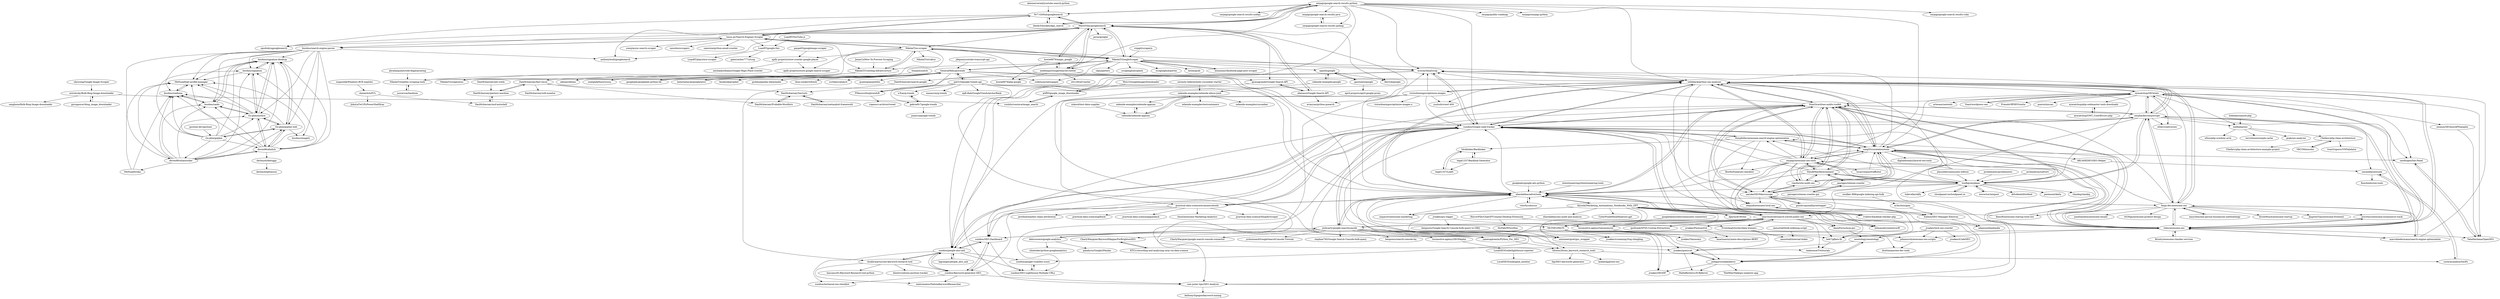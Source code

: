 digraph G {
"serpapi/google-search-results-python" -> "serpapi/serpapi-python"
"serpapi/google-search-results-python" -> "serpapi/google-search-results-java"
"serpapi/google-search-results-python" -> "serpapi/google-search-results-ruby"
"serpapi/google-search-results-python" -> "serpapi/google-search-results-nodejs"
"serpapi/google-search-results-python" -> "serpapi/google-search-results-golang"
"serpapi/google-search-results-python" -> "Nv7-GitHub/googlesearch"
"serpapi/google-search-results-python" -> "ecoron/SerpScrap"
"serpapi/google-search-results-python" -> "MarioVilas/googlesearch"
"serpapi/google-search-results-python" -> "deedy5/duckduckgo_search" ["e"=1]
"serpapi/google-search-results-python" -> "sethblack/python-seo-analyzer"
"serpapi/google-search-results-python" -> "serpapi/public-roadmap"
"serpapi/google-search-results-python" -> "meibenjin/GoogleSearchCrawler"
"serpapi/google-search-results-python" -> "serpapi/awesome-seo-tools"
"serpapi/google-search-results-python" -> "sundios/people-also-ask"
"serpapi/google-search-results-python" -> "sundios/Google-rank-tracker"
"googleads/google-ads-python" -> "eliasdabbas/advertools" ["e"=1]
"gaspa93/googlemaps-scraper" -> "apify-projects/store-crawler-google-places" ["e"=1]
"tasos-py/Search-Engines-Scraper" -> "NikolaiT/se-scraper"
"tasos-py/Search-Engines-Scraper" -> "soxoj/async-search-scraper" ["e"=1]
"tasos-py/Search-Engines-Scraper" -> "Nv7-GitHub/googlesearch"
"tasos-py/Search-Engines-Scraper" -> "MarioVilas/googlesearch"
"tasos-py/Search-Engines-Scraper" -> "bisohns/search-engine-parser"
"tasos-py/Search-Engines-Scraper" -> "NikolaiT/GoogleScraper"
"tasos-py/Search-Engines-Scraper" -> "opsdisk/yagooglesearch"
"tasos-py/Search-Engines-Scraper" -> "NikolaiT/Crawling-Infrastructure"
"tasos-py/Search-Engines-Scraper" -> "cassidoo/scrapers" ["e"=1]
"tasos-py/Search-Engines-Scraper" -> "samwize/python-email-crawler" ["e"=1]
"tasos-py/Search-Engines-Scraper" -> "LuanRT/google-this"
"smgorelik/Windows-RCE-exploits" -> "chenerlich/FCL" ["e"=1]
"jdepoix/youtube-transcript-api" -> "GeneralMills/pytrends" ["e"=1]
"NikolaiT/GoogleScraper" -> "NikolaiT/se-scraper"
"NikolaiT/GoogleScraper" -> "MarioVilas/googlesearch"
"NikolaiT/GoogleScraper" -> "ecoron/SerpScrap"
"NikolaiT/GoogleScraper" -> "NikolaiT/Crawling-Infrastructure"
"NikolaiT/GoogleScraper" -> "tasos-py/Search-Engines-Scraper"
"NikolaiT/GoogleScraper" -> "meibenjin/GoogleSearchCrawler"
"NikolaiT/GoogleScraper" -> "opauth/google"
"NikolaiT/GoogleScraper" -> "scrapinghub/portia" ["e"=1]
"NikolaiT/GoogleScraper" -> "lorien/grab" ["e"=1]
"NikolaiT/GoogleScraper" -> "minimaxir/facebook-page-post-scraper" ["e"=1]
"NikolaiT/GoogleScraper" -> "codelucas/newspaper" ["e"=1]
"NikolaiT/GoogleScraper" -> "clips/pattern" ["e"=1]
"NikolaiT/GoogleScraper" -> "GeneralMills/pytrends"
"NikolaiT/GoogleScraper" -> "sethblack/python-seo-analyzer"
"NikolaiT/GoogleScraper" -> "scrapinghub/splash" ["e"=1]
"bisohns/search-engine-parser" -> "bisohns/signalum-desktop"
"bisohns/search-engine-parser" -> "bisohns/signalum"
"bisohns/search-engine-parser" -> "Go-phie/mythra"
"bisohns/search-engine-parser" -> "deven96/whatsticker"
"bisohns/search-engine-parser" -> "deven96/ahnlich"
"bisohns/search-engine-parser" -> "bisohns/saido"
"bisohns/search-engine-parser" -> "Go-phie/gophie-web"
"bisohns/search-engine-parser" -> "bisohns/imageQ"
"bisohns/search-engine-parser" -> "MeNsaaH/git-profile-manager"
"bisohns/search-engine-parser" -> "bisohns/waihona"
"bisohns/search-engine-parser" -> "tasos-py/Search-Engines-Scraper"
"bisohns/search-engine-parser" -> "anthonyhseb/googlesearch"
"retentioneering/retentioneering-tools" -> "eliasdabbas/advertools" ["e"=1]
"hidehalo/nanoid-php" -> "melbahja/seo" ["e"=1]
"saymedia/seosuite" -> "coreymcmahon/SeoPy"
"saymedia/seosuite" -> "fiunchinho/seo-tools"
"sundios/Google-rank-tracker" -> "sundios/people-also-ask"
"sundios/Google-rank-tracker" -> "sethblack/python-seo-analyzer"
"sundios/Google-rank-tracker" -> "StanGirard/seo-audits-toolkit"
"sundios/Google-rank-tracker" -> "sundios/SEO-Dashboard"
"sundios/Google-rank-tracker" -> "sundios/google-visibility-score"
"sundios/Google-rank-tracker" -> "practical-data-science/ecommercetools"
"sundios/Google-rank-tracker" -> "beb7/gflare-tk"
"sundios/Google-rank-tracker" -> "joshcarty/google-searchconsole"
"sundios/Google-rank-tracker" -> "searchsolved/search-solved-public-seo"
"sundios/Google-rank-tracker" -> "ecoron/SerpScrap"
"sundios/Google-rank-tracker" -> "sneg55/curatedseotools"
"sundios/Google-rank-tracker" -> "sundios/Keyword-generator-SEO"
"sundios/Google-rank-tracker" -> "eliquid/awesome-local-seo"
"sundios/Google-rank-tracker" -> "sundios/SEO-Lighthouse-Multiple-URLs"
"sundios/Google-rank-tracker" -> "thospfuller/awesome-search-engine-optimization"
"sundios/SEO-Dashboard" -> "sundios/people-also-ask"
"sundios/SEO-Dashboard" -> "sundios/Keyword-generator-SEO"
"sundios/SEO-Dashboard" -> "sundios/SEO-Lighthouse-Multiple-URLs"
"googledatastudio/community-connectors" -> "MLTSEO/MLTS" ["e"=1]
"swalker-888/google-indexing-api-bulk" -> "m3m3nto/giaa"
"googleads/googleads-python-lib" -> "GeneralMills/pytrends" ["e"=1]
"NikolaiT/se-scraper" -> "NikolaiT/Crawling-Infrastructure"
"NikolaiT/se-scraper" -> "NikolaiT/GoogleScraper"
"NikolaiT/se-scraper" -> "tasos-py/Search-Engines-Scraper"
"NikolaiT/se-scraper" -> "ecoron/SerpScrap"
"NikolaiT/se-scraper" -> "NikolaiT/struktur"
"NikolaiT/se-scraper" -> "NikolaiT/stealthy-scraping-tools"
"NikolaiT/se-scraper" -> "NikolaiT/scrapeulous"
"NikolaiT/se-scraper" -> "jroakes/screaming-frog-shingling"
"NikolaiT/se-scraper" -> "apify-projects/store-crawler-google-places"
"NikolaiT/se-scraper" -> "apify-projects/store-google-search-scraper"
"vitorfs/colossus" -> "eliasdabbas/advertools" ["e"=1]
"joshcarty/google-searchconsole" -> "debrouwere/google-analytics"
"joshcarty/google-searchconsole" -> "jroakes/querycat"
"joshcarty/google-searchconsole" -> "ranksense/Twittorials"
"joshcarty/google-searchconsole" -> "sundios/Google-rank-tracker"
"joshcarty/google-searchconsole" -> "CharlyWargnier/google-search-console-connector"
"joshcarty/google-searchconsole" -> "jcchouinard/GoogleSearchConsole-Tutorial"
"joshcarty/google-searchconsole" -> "searchsolved/search-solved-public-seo"
"joshcarty/google-searchconsole" -> "stephan765/Google-Search-Console-bulk-query"
"joshcarty/google-searchconsole" -> "beb7/gflare-tk"
"joshcarty/google-searchconsole" -> "antoineeripret/gsc_wrapper"
"joshcarty/google-searchconsole" -> "benpowis/search-console-bq"
"joshcarty/google-searchconsole" -> "eliasdabbas/advertools"
"joshcarty/google-searchconsole" -> "CharlyWargnier/KeywordMapperForBrightonSEO"
"joshcarty/google-searchconsole" -> "jamesaphoenix/Python_For_SEO"
"joshcarty/google-searchconsole" -> "locomotive-agency/SEODeploy"
"DanMcInerney/msf-autoshell" -> "DanMcInerney/pentest-machine"
"serenity-bdd/serenity-cucumber-starter" -> "selenide-examples/selenide-allure-junit" ["e"=1]
"victordomingos/optimize-images" -> "victordomingos/optimize-images-x"
"victordomingos/optimize-images" -> "sundios/people-also-ask"
"victordomingos/optimize-images" -> "sundios/Google-rank-tracker"
"victordomingos/optimize-images" -> "practical-data-science/ecommercetools"
"victordomingos/optimize-images" -> "ecoron/SerpScrap"
"victordomingos/optimize-images" -> "sethblack/python-seo-analyzer"
"victordomingos/optimize-images" -> "yushulx/crawl-404"
"victordomingos/optimize-images" -> "com-puter-tips/SEO-Analysis"
"chenerlich/FCL" -> "DanMcInerney/msf-autoshell"
"chenerlich/FCL" -> "JohnLaTwC/PyPowerShellXray" ["e"=1]
"apify-projects/store-crawler-google-places" -> "apify-projects/store-google-search-scraper"
"apify-projects/store-crawler-google-places" -> "michaeljwilliams/Google-Maps-Place-crawler"
"DanMcInerney/Probable-Wordlists" -> "DanMcInerney/SecLists"
"DanMcInerney/SecLists" -> "DanMcInerney/metasploit-framework"
"DanMcInerney/SecLists" -> "DanMcInerney/Probable-Wordlists"
"x-fran/g-trends" -> "gabrielfs7/google-trends"
"MLTSEO/MLTS" -> "johnmurch/awesome-seo-scripts"
"MLTSEO/MLTS" -> "jroakes/querycat"
"MLTSEO/MLTS" -> "jroakes/screaming-frog-shingling"
"MLTSEO/MLTS" -> "dsottimano/seo-dev-tools"
"MLTSEO/MLTS" -> "jroakes/SEODP"
"MLTSEO/MLTS" -> "pshapiro/rankenberry"
"MLTSEO/MLTS" -> "sundios/SEO-Dashboard"
"melbahja/seo" -> "terrylinooo/simple-cache"
"melbahja/seo" -> "Chetkov/php-clean-architecture"
"melbahja/seo" -> "grgk/seo-analyzer"
"melbahja/seo" -> "eXsio/php-symfony-arch"
"WuLC/GoogleImagesDownloader" -> "atif93/google_image_downloader"
"serpapi/google-search-results-golang" -> "serpapi/google-search-results-java"
"DanMcInerney/metasploit-framework" -> "DanMcInerney/SecLists"
"m3m3nto/giaa" -> "Ealenn/SEO-Manager-Electron"
"serpapi/google-search-results-java" -> "serpapi/google-search-results-golang"
"rvalitov/backlink-checker-php" -> "eliquid/awesome-local-seo"
"bisohns/signalum-desktop" -> "bisohns/signalum"
"bisohns/signalum-desktop" -> "Go-phie/gophie-web"
"bisohns/signalum-desktop" -> "bisohns/saido"
"bisohns/signalum-desktop" -> "MeNsaaH/git-profile-manager"
"bisohns/signalum-desktop" -> "Go-phie/mythra"
"bisohns/signalum" -> "bisohns/signalum-desktop"
"bisohns/signalum" -> "MeNsaaH/git-profile-manager"
"bisohns/signalum" -> "Go-phie/mythra"
"eliquid/awesome-local-seo" -> "rvalitov/backlink-checker-php"
"jroakes/gsc-logger" -> "benpowis/Google-Search-Console-bulk-query-to-GBQ"
"jroakes/gsc-logger" -> "locomotive-agency/taxonomyml"
"cloudpanel-io/cloudpanel-ce" -> "towfiqi/serpbear" ["e"=1]
"marcobiedermann/search-engine-optimization" -> "teles/awesome-seo" ["e"=1]
"marcobiedermann/search-engine-optimization" -> "bmpi-dev/awesome-seo" ["e"=1]
"marcobiedermann/search-engine-optimization" -> "sethblack/python-seo-analyzer" ["e"=1]
"h4cklinker/Backlinker" -> "tegal1337/LinkS"
"h4cklinker/Backlinker" -> "tegal1337/Backlink-Generator"
"tegal1337/LinkS" -> "h4cklinker/Backlinker"
"lucasveneno/trafficbot" -> "sneg55/curatedseotools" ["e"=1]
"kotartemiy/pygooglenews" -> "GeneralMills/pytrends" ["e"=1]
"StanGirard/seo-audits-toolkit" -> "sethblack/python-seo-analyzer"
"StanGirard/seo-audits-toolkit" -> "eliasdabbas/advertools"
"StanGirard/seo-audits-toolkit" -> "sneg55/curatedseotools"
"StanGirard/seo-audits-toolkit" -> "viasite/site-audit-seo"
"StanGirard/seo-audits-toolkit" -> "sundios/Google-rank-tracker"
"StanGirard/seo-audits-toolkit" -> "nazuke/SEOMacroscope"
"StanGirard/seo-audits-toolkit" -> "StJudeWasHere/seonaut"
"StanGirard/seo-audits-toolkit" -> "serpapi/awesome-seo-tools"
"StanGirard/seo-audits-toolkit" -> "jamesaphoenix/Python_For_SEO"
"StanGirard/seo-audits-toolkit" -> "serphacker/serposcope"
"StanGirard/seo-audits-toolkit" -> "sundios/SEO-Dashboard"
"StanGirard/seo-audits-toolkit" -> "towfiqi/serpbear"
"StanGirard/seo-audits-toolkit" -> "ecoron/SerpScrap"
"StanGirard/seo-audits-toolkit" -> "searchsolved/search-solved-public-seo"
"StanGirard/seo-audits-toolkit" -> "teles/awesome-seo"
"sundios/SEO-Lighthouse-Multiple-URLs" -> "sundios/google-visibility-score"
"abenassi/Google-Search-API" -> "ajcasagrande/Google-Search-API"
"abenassi/Google-Search-API" -> "MarioVilas/googlesearch"
"abenassi/Google-Search-API" -> "aviaryan/python-gsearch"
"ostrolucky/Bulk-Bing-Image-downloader" -> "gurugaurav/bing_image_downloader"
"ostrolucky/Bulk-Bing-Image-downloader" -> "rushilsrivastava/image_search"
"ostrolucky/Bulk-Bing-Image-downloader" -> "sanghoon/Bulk-Bing-Image-downloader"
"goclone-dev/goclone" -> "Go-phie/gophie" ["e"=1]
"Nv7-GitHub/googlesearch" -> "MarioVilas/googlesearch"
"Nv7-GitHub/googlesearch" -> "opsdisk/yagooglesearch"
"Nv7-GitHub/googlesearch" -> "tasos-py/Search-Engines-Scraper"
"Nv7-GitHub/googlesearch" -> "anthonyhseb/googlesearch"
"Nv7-GitHub/googlesearch" -> "deedy5/duckduckgo_search" ["e"=1]
"Nv7-GitHub/googlesearch" -> "serpapi/google-search-results-python"
"plausible/community-edition" -> "towfiqi/serpbear" ["e"=1]
"Chetkov/php-clean-architecture" -> "IvanGrigorov/VMValidator"
"Chetkov/php-clean-architecture" -> "Chetkov/php-clean-architecture-example-project"
"Chetkov/php-clean-architecture" -> "VKCOM/nocolor" ["e"=1]
"jsoverson/hackium" -> "NikolaiT/stealthy-scraping-tools"
"proelements/proelements" -> "towfiqi/serpbear" ["e"=1]
"ohyicong/Google-Image-Scraper" -> "ostrolucky/Bulk-Bing-Image-downloader" ["e"=1]
"MeNsaaH/reka" -> "MeNsaaH/git-profile-manager"
"MeNsaaH/reka" -> "bisohns/waihona"
"debrouwere/google-analytics" -> "joshcarty/google-searchconsole"
"debrouwere/google-analytics" -> "panalysis/Google2Pandas"
"debrouwere/google-analytics" -> "clintecker/python-googleanalytics"
"GeneralMills/pytrends" -> "pat310/google-trends-api"
"GeneralMills/pytrends" -> "PMassicotte/gtrendsR"
"GeneralMills/pytrends" -> "codelucas/newspaper" ["e"=1]
"GeneralMills/pytrends" -> "googleads/googleads-python-lib" ["e"=1]
"GeneralMills/pytrends" -> "sethblack/python-seo-analyzer"
"GeneralMills/pytrends" -> "facebook/prophet" ["e"=1]
"GeneralMills/pytrends" -> "pydata/pandas-datareader" ["e"=1]
"GeneralMills/pytrends" -> "kotartemiy/pygooglenews" ["e"=1]
"GeneralMills/pytrends" -> "blue-yonder/tsfresh" ["e"=1]
"GeneralMills/pytrends" -> "eliasdabbas/advertools"
"GeneralMills/pytrends" -> "scrtlabs/catalyst" ["e"=1]
"GeneralMills/pytrends" -> "NikolaiT/GoogleScraper"
"GeneralMills/pytrends" -> "quantopian/pyfolio" ["e"=1]
"GeneralMills/pytrends" -> "sktime/sktime" ["e"=1]
"GeneralMills/pytrends" -> "seatgeek/fuzzywuzzy" ["e"=1]
"ajcasagrande/Google-Search-API" -> "abenassi/Google-Search-API"
"ajcasagrande/Google-Search-API" -> "atif93/google_image_downloader"
"eyecatchup/SEOstats" -> "serphacker/serposcope"
"eyecatchup/SEOstats" -> "sendtogeo/Seo-Panel"
"eyecatchup/SEOstats" -> "ethercreative/seo" ["e"=1]
"eyecatchup/SEOstats" -> "sethblack/python-seo-analyzer"
"eyecatchup/SEOstats" -> "artesaos/seotools" ["e"=1]
"eyecatchup/SEOstats" -> "Yoast/wordpress-seo" ["e"=1]
"eyecatchup/SEOstats" -> "teles/awesome-seo"
"eyecatchup/SEOstats" -> "TahaHachana/OpenSEO"
"eyecatchup/SEOstats" -> "seomoz/SEOmozAPISamples"
"eyecatchup/SEOstats" -> "melbahja/seo"
"eyecatchup/SEOstats" -> "FriendsOfPHP/Goutte" ["e"=1]
"eyecatchup/SEOstats" -> "StanGirard/seo-audits-toolkit"
"eyecatchup/SEOstats" -> "psecio/iniscan" ["e"=1]
"eyecatchup/SEOstats" -> "eyecatchup/php-webmaster-tools-downloads"
"eyecatchup/SEOstats" -> "sneg55/curatedseotools"
"NikolaiT/Crawling-Infrastructure" -> "NikolaiT/se-scraper"
"NikolaiT/Crawling-Infrastructure" -> "NikolaiT/scrapeulous"
"NikolaiT/Crawling-Infrastructure" -> "NikolaiT/stealthy-scraping-tools"
"DanMcInerney/search-google" -> "DanMcInerney/SecLists"
"alexmercerind/youtube-search-python" -> "Nv7-GitHub/googlesearch" ["e"=1]
"DanMcInerney/net-creds" -> "DanMcInerney/pentest-machine" ["e"=1]
"DanMcInerney/fast-recon" -> "DanMcInerney/pentest-machine"
"DanMcInerney/fast-recon" -> "DanMcInerney/Probable-Wordlists"
"DanMcInerney/fast-recon" -> "DanMcInerney/wifi-monitor"
"DanMcInerney/fast-recon" -> "DanMcInerney/SecLists"
"ruipgil/scraperjs" -> "NikolaiT/GoogleScraper" ["e"=1]
"abrahamjuliot/web-fingerprinting" -> "NikolaiT/stealthy-scraping-tools" ["e"=1]
"Go-phie/gophie" -> "Go-phie/gophie-web"
"Go-phie/gophie" -> "deven96/ahnlich"
"Go-phie/gophie" -> "MeNsaaH/git-profile-manager"
"Go-phie/gophie" -> "Go-phie/mythra"
"Go-phie/gophie" -> "deven96/whatsticker"
"Go-phie/gophie" -> "bisohns/signalum-desktop"
"Go-phie/gophie" -> "bisohns/waihona"
"Go-phie/gophie" -> "bisohns/saido"
"Go-phie/gophie" -> "bisohns/signalum"
"Go-phie/gophie-web" -> "bisohns/signalum-desktop"
"Go-phie/gophie-web" -> "MeNsaaH/git-profile-manager"
"Go-phie/gophie-web" -> "Go-phie/mythra"
"Go-phie/gophie-web" -> "bisohns/imageQ"
"Go-phie/gophie-web" -> "deven96/ahnlich"
"Go-phie/gophie-web" -> "Go-phie/gophie"
"viasite/site-audit-seo" -> "StJudeWasHere/seonaut"
"viasite/site-audit-seo" -> "StanGirard/seo-audits-toolkit"
"viasite/site-audit-seo" -> "nazuke/SEOMacroscope"
"viasite/site-audit-seo" -> "sneg55/curatedseotools"
"selenide-examples/google" -> "selenide-examples/selenide-allure-junit"
"selenide-examples/google" -> "opauth/google"
"jamesaphoenix/Python_For_SEO" -> "rdowns26/seo_keyword_research_tools"
"jroakes/tech-seo-crawler" -> "jroakes/iCodeSEO"
"jroakes/tech-seo-crawler" -> "johnmurch/awesome-seo-scripts"
"jroakes/tech-seo-crawler" -> "seontology/seontology"
"lagranges/people_also_ask" -> "sundios/people-also-ask"
"sendtogeo/Seo-Panel" -> "TahaHachana/OpenSEO"
"beb7/gflare-tk" -> "ranksense/Twittorials"
"gurugaurav/bing_image_downloader" -> "ostrolucky/Bulk-Bing-Image-downloader"
"thospfuller/awesome-search-engine-optimization" -> "sneg55/curatedseotools"
"thospfuller/awesome-search-engine-optimization" -> "rvalitov/backlink-checker-php"
"thospfuller/awesome-search-engine-optimization" -> "h4cklinker/Backlinker"
"thospfuller/awesome-search-engine-optimization" -> "sundios/Google-rank-tracker"
"thospfuller/awesome-search-engine-optimization" -> "flowforfrank/seo-checklist"
"gabrielfs7/google-trends" -> "x-fran/g-trends"
"gabrielfs7/google-trends" -> "jonasva/google-trends"
"jroakes/querycat" -> "pshapiro/rankenberry"
"jroakes/querycat" -> "MalteBerlin/LLM-Referrer"
"sundios/people-also-ask" -> "sundios/Keyword-generator-SEO"
"sundios/people-also-ask" -> "lagranges/people_also_ask"
"sundios/people-also-ask" -> "sundios/SEO-Dashboard"
"sundios/people-also-ask" -> "sundios/technical-seo-checklist"
"sundios/people-also-ask" -> "sundios/google-visibility-score"
"sundios/people-also-ask" -> "sundios/SEO-Lighthouse-Multiple-URLs"
"sundios/people-also-ask" -> "sundios/Google-rank-tracker"
"sundios/people-also-ask" -> "chukhraiartur/seo-keyword-research-tool"
"sundios/Keyword-generator-SEO" -> "sundios/people-also-ask"
"sundios/Keyword-generator-SEO" -> "sundios/technical-seo-checklist"
"sundios/Keyword-generator-SEO" -> "eneiromatos/NebulaKeywordResearcher"
"sundios/Keyword-generator-SEO" -> "com-puter-tips/SEO-Analysis"
"sundios/Keyword-generator-SEO" -> "sundios/SEO-Dashboard"
"MeNsaaH/git-profile-manager" -> "bisohns/waihona"
"johnmurch/awesome-seo-scripts" -> "dsottimano/seo-dev-tools"
"locomotive-agency/SEODeploy" -> "LocalSEOGuide/lighthouse-reporter"
"LocalSEOGuide/lighthouse-reporter" -> "LocalSEOGuide/gmb_monitor"
"deedy5/duckduckgo_search" -> "Nv7-GitHub/googlesearch" ["e"=1]
"deedy5/duckduckgo_search" -> "serpapi/google-search-results-python" ["e"=1]
"easychen/one-person-businesses-methodology" -> "bmpi-dev/awesome-seo" ["e"=1]
"bmpi-dev/awesome-seo" -> "marcobiedermann/search-engine-optimization" ["e"=1]
"bmpi-dev/awesome-seo" -> "teles/awesome-seo"
"bmpi-dev/awesome-seo" -> "sethblack/python-seo-analyzer"
"bmpi-dev/awesome-seo" -> "eliasdabbas/advertools"
"bmpi-dev/awesome-seo" -> "sneg55/curatedseotools"
"bmpi-dev/awesome-seo" -> "StanGirard/seo-audits-toolkit"
"bmpi-dev/awesome-seo" -> "serphacker/serposcope"
"bmpi-dev/awesome-seo" -> "eyecatchup/SEOstats"
"bmpi-dev/awesome-seo" -> "KrishMunot/awesome-startup" ["e"=1]
"bmpi-dev/awesome-seo" -> "JingwenTian/awesome-frontend" ["e"=1]
"bmpi-dev/awesome-seo" -> "jonathandion/awesome-emails" ["e"=1]
"bmpi-dev/awesome-seo" -> "astrotars/awesome-ecommerce-stack" ["e"=1]
"bmpi-dev/awesome-seo" -> "Ibexoft/awesome-startup-tools-list" ["e"=1]
"bmpi-dev/awesome-seo" -> "ttt30ga/awesome-product-design" ["e"=1]
"bmpi-dev/awesome-seo" -> "easychen/one-person-businesses-methodology" ["e"=1]
"minimaxir/facebook-page-post-scraper" -> "NikolaiT/GoogleScraper" ["e"=1]
"LuanRT/google-this" -> "LuanRT/playstore-scraper"
"LuanRT/google-this" -> "gatecrasher777/ytcog"
"practical-data-science/ecommercetools" -> "practical-data-science/gilfoyle"
"practical-data-science/ecommercetools" -> "practical-data-science/gapandas4" ["e"=1]
"practical-data-science/ecommercetools" -> "vkoul/awesome-Marketing-Analytics" ["e"=1]
"practical-data-science/ecommercetools" -> "sundios/Google-rank-tracker"
"practical-data-science/ecommercetools" -> "practical-data-science/ShopifyScraper" ["e"=1]
"practical-data-science/ecommercetools" -> "sundios/people-also-ask"
"practical-data-science/ecommercetools" -> "eliasdabbas/advertools"
"practical-data-science/ecommercetools" -> "jerednel/markov-chain-attribution" ["e"=1]
"DanMcInerney/pentest-machine" -> "DanMcInerney/fast-recon"
"DanMcInerney/pentest-machine" -> "DanMcInerney/msf-autoshell"
"Smaash/snitch" -> "DanMcInerney/fast-recon" ["e"=1]
"selenide-examples/selenide-allure-junit" -> "selenide-examples/selenide-appium"
"selenide-examples/selenide-allure-junit" -> "selenide/selenide-appium"
"selenide-examples/selenide-allure-junit" -> "selenide-examples/testcontainers"
"selenide-examples/selenide-allure-junit" -> "selenide-examples/cucumber"
"VKCOM/nocolor" -> "Chetkov/php-clean-architecture" ["e"=1]
"searchsolved/search-solved-public-seo" -> "ranksense/Twittorials"
"searchsolved/search-solved-public-seo" -> "ktynski/Marketing_Automations_Notebooks_With_GPT"
"searchsolved/search-solved-public-seo" -> "jroakes/ForecastGA"
"searchsolved/search-solved-public-seo" -> "FrontAnalyticsInc/data-winners"
"searchsolved/search-solved-public-seo" -> "MLTSEO/MLTS"
"searchsolved/search-solved-public-seo" -> "eliasdabbas/advertools"
"searchsolved/search-solved-public-seo" -> "sundios/Google-rank-tracker"
"searchsolved/search-solved-public-seo" -> "beb7/gflare-tk"
"searchsolved/search-solved-public-seo" -> "antoineeripret/gsc_wrapper"
"searchsolved/search-solved-public-seo" -> "pshapiro/rankenberry"
"searchsolved/search-solved-public-seo" -> "AminForou/mcp-gsc"
"searchsolved/search-solved-public-seo" -> "joshcarty/google-searchconsole"
"searchsolved/search-solved-public-seo" -> "jamesaphoenix/Python_For_SEO"
"searchsolved/search-solved-public-seo" -> "ipullrank/SFSS-Custom-Extractions"
"searchsolved/search-solved-public-seo" -> "locomotive-agency/taxonomyml"
"jroakes/ForecastGA" -> "lazarinastoy/meta-descriptions-BERT"
"NikolaiT/stealthy-scraping-tools" -> "jsoverson/hackium"
"Go-phie/mythra" -> "bisohns/saido"
"Go-phie/mythra" -> "bisohns/signalum-desktop"
"Go-phie/mythra" -> "MeNsaaH/git-profile-manager"
"Go-phie/mythra" -> "bisohns/waihona"
"Go-phie/mythra" -> "Go-phie/gophie-web"
"Go-phie/mythra" -> "bisohns/signalum"
"Go-phie/mythra" -> "deven96/ahnlich"
"bisohns/waihona" -> "MeNsaaH/git-profile-manager"
"bisohns/waihona" -> "bisohns/saido"
"KTG1/recording-and-analysing-serp-via-data-science" -> "CharlyWargnier/KeywordMapperForBrightonSEO"
"bisohns/saido" -> "bisohns/waihona"
"bisohns/saido" -> "bisohns/signalum-desktop"
"bisohns/saido" -> "Go-phie/mythra"
"CharlyWargnier/KeywordMapperForBrightonSEO" -> "KTG1/recording-and-analysing-serp-via-data-science"
"eyecatchup/php-webmaster-tools-downloads" -> "eyecatchup/GWT_CrawlErrors-php"
"LuanRT/YouTube.js" -> "LuanRT/google-this" ["e"=1]
"deven96/whatsticker" -> "bisohns/waihona"
"deven96/whatsticker" -> "bisohns/saido"
"deven96/whatsticker" -> "deven96/ahnlich"
"deven96/whatsticker" -> "bisohns/signalum-desktop"
"deven96/whatsticker" -> "Go-phie/mythra"
"deven96/whatsticker" -> "MeNsaaH/git-profile-manager"
"deven96/whatsticker" -> "bisohns/signalum"
"deven96/whatsticker" -> "Go-phie/gophie-web"
"deven96/whatsticker" -> "MeNsaaH/reka"
"PMassicotte/gtrendsR" -> "ropensci-archive/rtweet" ["e"=1]
"teles/awesome-seo" -> "sneg55/curatedseotools"
"teles/awesome-seo" -> "marcobiedermann/search-engine-optimization" ["e"=1]
"teles/awesome-seo" -> "bmpi-dev/awesome-seo"
"teles/awesome-seo" -> "sethblack/python-seo-analyzer"
"teles/awesome-seo" -> "thospfuller/awesome-search-engine-optimization"
"teles/awesome-seo" -> "serphacker/serposcope"
"teles/awesome-seo" -> "eyecatchup/SEOstats"
"teles/awesome-seo" -> "StanGirard/seo-audits-toolkit"
"teles/awesome-seo" -> "astrotars/awesome-ecommerce-stack" ["e"=1]
"teles/awesome-seo" -> "Brunty/awesome-checker-services" ["e"=1]
"teles/awesome-seo" -> "serpapi/awesome-seo-tools"
"teles/awesome-seo" -> "TahaHachana/OpenSEO"
"teles/awesome-seo" -> "sundios/SEO-Dashboard"
"teles/awesome-seo" -> "eliasdabbas/advertools"
"teles/awesome-seo" -> "johnmurch/awesome-seo-scripts"
"ARCANEDEV/SEO-Helper" -> "saymedia/seosuite" ["e"=1]
"opauth/google" -> "selenide-examples/google"
"opauth/google" -> "gaowanlu/google"
"opauth/google" -> "Kerrick/google"
"StJudeWasHere/seonaut" -> "viasite/site-audit-seo"
"StJudeWasHere/seonaut" -> "StanGirard/seo-audits-toolkit"
"StJudeWasHere/seonaut" -> "serpapi/awesome-seo-tools"
"StJudeWasHere/seonaut" -> "hilmanski/contentswift"
"StJudeWasHere/seonaut" -> "beb7/gflare-tk"
"StJudeWasHere/seonaut" -> "sundios/Google-rank-tracker"
"StJudeWasHere/seonaut" -> "towfiqi/serpbear"
"StJudeWasHere/seonaut" -> "sethblack/python-seo-analyzer"
"StJudeWasHere/seonaut" -> "janreges/siteone-crawler"
"derhnyel/debuggy" -> "derhnyel/getmusic"
"coreymcmahon/SeoPy" -> "saymedia/seosuite"
"inovector/mixpost" -> "towfiqi/serpbear" ["e"=1]
"towfiqi/serpbear" -> "serpapi/awesome-seo-tools"
"towfiqi/serpbear" -> "StJudeWasHere/seonaut"
"towfiqi/serpbear" -> "StanGirard/seo-audits-toolkit"
"towfiqi/serpbear" -> "inovector/mixpost" ["e"=1]
"towfiqi/serpbear" -> "serphacker/serposcope"
"towfiqi/serpbear" -> "sethblack/python-seo-analyzer"
"towfiqi/serpbear" -> "dittofeed/dittofeed" ["e"=1]
"towfiqi/serpbear" -> "pentacent/keila" ["e"=1]
"towfiqi/serpbear" -> "sundios/Google-rank-tracker"
"towfiqi/serpbear" -> "chaskiq/chaskiq" ["e"=1]
"towfiqi/serpbear" -> "lukevella/rallly" ["e"=1]
"towfiqi/serpbear" -> "eliasdabbas/advertools"
"towfiqi/serpbear" -> "cloudpanel-io/cloudpanel-ce" ["e"=1]
"towfiqi/serpbear" -> "searchsolved/search-solved-public-seo"
"towfiqi/serpbear" -> "thospfuller/awesome-search-engine-optimization"
"sundios/google-visibility-score" -> "sundios/SEO-Lighthouse-Multiple-URLs"
"gaowanlu/google" -> "opauth/google"
"gaowanlu/google" -> "april-projects/april-google-proxy"
"JonasCz/How-To-Prevent-Scraping" -> "NikolaiT/Crawling-Infrastructure" ["e"=1]
"pat310/google-trends-api" -> "GeneralMills/pytrends"
"pat310/google-trends-api" -> "PMassicotte/gtrendsR"
"pat310/google-trends-api" -> "x-fran/g-trends"
"pat310/google-trends-api" -> "eliasdabbas/advertools"
"pat310/google-trends-api" -> "masasron/g-trends"
"pat310/google-trends-api" -> "gabrielfs7/google-trends"
"pat310/google-trends-api" -> "sundios/Google-rank-tracker"
"pat310/google-trends-api" -> "rdowns26/seo_keyword_research_tools"
"pat310/google-trends-api" -> "epfl-dlab/GoogleTrendsAnchorBank"
"FrontAnalyticsInc/data-winners" -> "searchsolved/search-solved-public-seo"
"FrontAnalyticsInc/data-winners" -> "iannuttall/internal-linker"
"FrontAnalyticsInc/data-winners" -> "jroakes/querycat"
"tegal1337/Backlink-Generator" -> "tegal1337/LinkS"
"tegal1337/Backlink-Generator" -> "h4cklinker/Backlinker"
"HorrorPills/ChatGPT-Gnome-Desktop-Extension" -> "FrontAnalyticsInc/data-winners"
"HorrorPills/ChatGPT-Gnome-Desktop-Extension" -> "SlyFabi/WSysMon" ["e"=1]
"seomoz/SEOmozAPISamples" -> "TahaHachana/OpenSEO"
"chukhraiartur/seo-keyword-research-tool" -> "dimitryzub/seo-position-tracker"
"chukhraiartur/seo-keyword-research-tool" -> "sundios/Keyword-generator-SEO"
"chukhraiartur/seo-keyword-research-tool" -> "hassancs91/Keyword-Research-tool-python"
"chukhraiartur/seo-keyword-research-tool" -> "eneiromatos/NebulaKeywordResearcher"
"chukhraiartur/seo-keyword-research-tool" -> "sundios/people-also-ask"
"Yoast/wordpress-seo" -> "eyecatchup/SEOstats" ["e"=1]
"selenide-examples/selenide-appium" -> "selenide/selenide-appium"
"MarioVilas/googlesearch" -> "Nv7-GitHub/googlesearch"
"MarioVilas/googlesearch" -> "meibenjin/GoogleSearchCrawler"
"MarioVilas/googlesearch" -> "howie6879/magic_google" ["e"=1]
"MarioVilas/googlesearch" -> "NikolaiT/GoogleScraper"
"MarioVilas/googlesearch" -> "opsdisk/yagooglesearch"
"MarioVilas/googlesearch" -> "abenassi/Google-Search-API"
"MarioVilas/googlesearch" -> "tasos-py/Search-Engines-Scraper"
"MarioVilas/googlesearch" -> "ajcasagrande/Google-Search-API"
"MarioVilas/googlesearch" -> "anthonyhseb/googlesearch"
"MarioVilas/googlesearch" -> "serpapi/google-search-results-python"
"MarioVilas/googlesearch" -> "Kerrick/google"
"MarioVilas/googlesearch" -> "NikolaiT/se-scraper"
"MarioVilas/googlesearch" -> "aviaryan/python-gsearch"
"MarioVilas/googlesearch" -> "jarun/googler" ["e"=1]
"MarioVilas/googlesearch" -> "bisohns/search-engine-parser"
"aschmelyun/subvert" -> "towfiqi/serpbear" ["e"=1]
"iannuttall/bulk-indexing-script" -> "iannuttall/internal-linker"
"ktynski/Marketing_Automations_Notebooks_With_GPT" -> "searchsolved/search-solved-public-seo"
"ktynski/Marketing_Automations_Notebooks_With_GPT" -> "eliasdabbas/seo-audit-and-analysis"
"ktynski/Marketing_Automations_Notebooks_With_GPT" -> "eliasdabbas/advertools"
"ktynski/Marketing_Automations_Notebooks_With_GPT" -> "AJaySi/AI-Writer" ["e"=1]
"ktynski/Marketing_Automations_Notebooks_With_GPT" -> "antoineeripret/gsc_wrapper"
"ktynski/Marketing_Automations_Notebooks_With_GPT" -> "CyberPunkMetalHead/seo-gpt" ["e"=1]
"ktynski/Marketing_Automations_Notebooks_With_GPT" -> "ninjasort/awesome-marketing" ["e"=1]
"ktynski/Marketing_Automations_Notebooks_With_GPT" -> "locomotive-agency/taxonomyml"
"ktynski/Marketing_Automations_Notebooks_With_GPT" -> "AminForou/mcp-gsc"
"ktynski/Marketing_Automations_Notebooks_With_GPT" -> "MLTSEO/MLTS"
"ktynski/Marketing_Automations_Notebooks_With_GPT" -> "jroakes/SEODP"
"ktynski/Marketing_Automations_Notebooks_With_GPT" -> "pshapiro/rankenberry"
"locomotive-agency/taxonomyml" -> "lazarinastoy/meta-descriptions-BERT"
"locomotive-agency/taxonomyml" -> "jroakes/Taxonomy"
"rdowns26/seo_keyword_research_tools" -> "liip/SEO-keywords-generator"
"rdowns26/seo_keyword_research_tools" -> "coreymcmahon/SeoPy"
"rdowns26/seo_keyword_research_tools" -> "koalatiapp/tool-seo"
"TahaHachana/OpenSEO" -> "sendtogeo/Seo-Panel"
"howie6879/magic_google" -> "meibenjin/GoogleSearchCrawler" ["e"=1]
"howie6879/magic_google" -> "howie6879/php-google" ["e"=1]
"howie6879/magic_google" -> "MarioVilas/googlesearch" ["e"=1]
"janreges/siteone-crawler-gui" -> "janreges/siteone-crawler"
"sethblack/python-seo-analyzer" -> "StanGirard/seo-audits-toolkit"
"sethblack/python-seo-analyzer" -> "eliasdabbas/advertools"
"sethblack/python-seo-analyzer" -> "ecoron/SerpScrap"
"sethblack/python-seo-analyzer" -> "sneg55/curatedseotools"
"sethblack/python-seo-analyzer" -> "sundios/Google-rank-tracker"
"sethblack/python-seo-analyzer" -> "serphacker/serposcope"
"sethblack/python-seo-analyzer" -> "teles/awesome-seo"
"sethblack/python-seo-analyzer" -> "serpapi/awesome-seo-tools"
"sethblack/python-seo-analyzer" -> "eyecatchup/SEOstats"
"sethblack/python-seo-analyzer" -> "bmpi-dev/awesome-seo"
"sethblack/python-seo-analyzer" -> "yushulx/crawl-404"
"sethblack/python-seo-analyzer" -> "searchsolved/search-solved-public-seo"
"sethblack/python-seo-analyzer" -> "jamesaphoenix/Python_For_SEO"
"sethblack/python-seo-analyzer" -> "victordomingos/optimize-images"
"sethblack/python-seo-analyzer" -> "nazuke/SEOMacroscope"
"serpapi/awesome-seo-tools" -> "StanGirard/seo-audits-toolkit"
"serpapi/awesome-seo-tools" -> "StJudeWasHere/seonaut"
"serpapi/awesome-seo-tools" -> "hilmanski/contentswift"
"serpapi/awesome-seo-tools" -> "sethblack/python-seo-analyzer"
"serpapi/awesome-seo-tools" -> "thospfuller/awesome-search-engine-optimization"
"serpapi/awesome-seo-tools" -> "towfiqi/serpbear"
"serpapi/awesome-seo-tools" -> "sneg55/curatedseotools"
"serpapi/awesome-seo-tools" -> "flowforfrank/seo-checklist"
"serpapi/awesome-seo-tools" -> "sundios/Google-rank-tracker"
"serpapi/awesome-seo-tools" -> "teles/awesome-seo"
"serpapi/awesome-seo-tools" -> "nazuke/SEOMacroscope"
"serpapi/awesome-seo-tools" -> "lucasveneno/trafficbot" ["e"=1]
"serpapi/awesome-seo-tools" -> "viasite/site-audit-seo"
"serpapi/awesome-seo-tools" -> "eliasdabbas/advertools"
"sneg55/curatedseotools" -> "teles/awesome-seo"
"sneg55/curatedseotools" -> "StanGirard/seo-audits-toolkit"
"sneg55/curatedseotools" -> "sethblack/python-seo-analyzer"
"sneg55/curatedseotools" -> "nazuke/SEOMacroscope"
"sneg55/curatedseotools" -> "serphacker/serposcope"
"sneg55/curatedseotools" -> "sundios/Google-rank-tracker"
"sneg55/curatedseotools" -> "thospfuller/awesome-search-engine-optimization"
"sneg55/curatedseotools" -> "viasite/site-audit-seo"
"sneg55/curatedseotools" -> "com-puter-tips/SEO-Analysis"
"sneg55/curatedseotools" -> "eliquid/awesome-local-seo"
"sneg55/curatedseotools" -> "ecoron/SerpScrap"
"sneg55/curatedseotools" -> "ARCANEDEV/SEO-Helper" ["e"=1]
"sneg55/curatedseotools" -> "digitaldreams/laravel-seo-tools"
"sneg55/curatedseotools" -> "serpapi/awesome-seo-tools"
"sneg55/curatedseotools" -> "sendtogeo/Seo-Panel"
"Ibexoft/awesome-startup-tools-list" -> "sneg55/curatedseotools" ["e"=1]
"Ibexoft/awesome-startup-tools-list" -> "eliasdabbas/advertools" ["e"=1]
"janreges/siteone-crawler" -> "janreges/siteone-crawler-gui"
"janreges/siteone-crawler" -> "StJudeWasHere/seonaut"
"deven96/ahnlich" -> "bisohns/saido"
"deven96/ahnlich" -> "bisohns/waihona"
"deven96/ahnlich" -> "Go-phie/mythra"
"deven96/ahnlich" -> "deven96/whatsticker"
"deven96/ahnlich" -> "Go-phie/gophie-web"
"deven96/ahnlich" -> "MeNsaaH/git-profile-manager"
"deven96/ahnlich" -> "derhnyel/debuggy"
"deven96/ahnlich" -> "bisohns/signalum-desktop"
"deven96/ahnlich" -> "bisohns/signalum"
"AJaySi/AI-Writer" -> "hilmanski/contentswift" ["e"=1]
"AJaySi/AI-Writer" -> "ktynski/Marketing_Automations_Notebooks_With_GPT" ["e"=1]
"Ealenn/SEO-Manager-Electron" -> "adamisntdead/poke"
"nazuke/SEOMacroscope" -> "sneg55/curatedseotools"
"nazuke/SEOMacroscope" -> "StanGirard/seo-audits-toolkit"
"nazuke/SEOMacroscope" -> "Ealenn/SEO-Manager-Electron"
"nazuke/SEOMacroscope" -> "eliquid/awesome-local-seo"
"nazuke/SEOMacroscope" -> "viasite/site-audit-seo"
"nazuke/SEOMacroscope" -> "beb7/gflare-tk"
"nazuke/SEOMacroscope" -> "gustavoquinalha/seotopper"
"nazuke/SEOMacroscope" -> "com-puter-tips/SEO-Analysis"
"seontology/seontology" -> "jroakes/querycat"
"seontology/seontology" -> "pshapiro/rankenberry"
"pshapiro/rankenberry" -> "jroakes/querycat"
"pshapiro/rankenberry" -> "MalteBerlin/LLM-Referrer"
"pshapiro/rankenberry" -> "seontology/seontology"
"pshapiro/rankenberry" -> "jroakes/SEODP"
"pshapiro/rankenberry" -> "TheMihirNaik/gsc-explorer-app"
"astrotars/awesome-ecommerce-stack" -> "teles/awesome-seo" ["e"=1]
"com-puter-tips/SEO-Analysis" -> "AnthonySigogne/keyword-mining"
"serphacker/serposcope" -> "sneg55/curatedseotools"
"serphacker/serposcope" -> "eyecatchup/SEOstats"
"serphacker/serposcope" -> "sethblack/python-seo-analyzer"
"serphacker/serposcope" -> "StanGirard/seo-audits-toolkit"
"serphacker/serposcope" -> "teles/awesome-seo"
"serphacker/serposcope" -> "nazuke/SEOMacroscope"
"serphacker/serposcope" -> "sundios/Google-rank-tracker"
"serphacker/serposcope" -> "sendtogeo/Seo-Panel"
"serphacker/serposcope" -> "ethercreative/seo" ["e"=1]
"serphacker/serposcope" -> "melbahja/seo"
"serphacker/serposcope" -> "saymedia/seosuite"
"serphacker/serposcope" -> "ecoron/SerpScrap"
"serphacker/serposcope" -> "towfiqi/serpbear"
"serphacker/serposcope" -> "sundios/SEO-Dashboard"
"serphacker/serposcope" -> "bmpi-dev/awesome-seo"
"ecoron/SerpScrap" -> "com-puter-tips/SEO-Analysis"
"ecoron/SerpScrap" -> "sethblack/python-seo-analyzer"
"ecoron/SerpScrap" -> "sundios/people-also-ask"
"ecoron/SerpScrap" -> "sundios/Google-rank-tracker"
"ecoron/SerpScrap" -> "chukhraiartur/seo-keyword-research-tool"
"gustavoquinalha/seotopper" -> "adamisntdead/poke"
"gustavoquinalha/seotopper" -> "Ealenn/SEO-Manager-Electron"
"gustavoquinalha/seotopper" -> "nazuke/SEOMacroscope"
"selenide/selenide-appium" -> "selenide-examples/selenide-appium"
"selenide/selenide-appium" -> "selenide-examples/selenide-allure-junit"
"atif93/google_image_downloader" -> "rushilsrivastava/image_search"
"eliasdabbas/advertools" -> "sethblack/python-seo-analyzer"
"eliasdabbas/advertools" -> "StanGirard/seo-audits-toolkit"
"eliasdabbas/advertools" -> "searchsolved/search-solved-public-seo"
"eliasdabbas/advertools" -> "practical-data-science/ecommercetools"
"eliasdabbas/advertools" -> "sundios/Google-rank-tracker"
"eliasdabbas/advertools" -> "joshcarty/google-searchconsole"
"eliasdabbas/advertools" -> "ktynski/Marketing_Automations_Notebooks_With_GPT"
"eliasdabbas/advertools" -> "ninjasort/awesome-marketing" ["e"=1]
"eliasdabbas/advertools" -> "rdowns26/seo_keyword_research_tools"
"eliasdabbas/advertools" -> "ecoron/SerpScrap"
"eliasdabbas/advertools" -> "bmpi-dev/awesome-seo"
"eliasdabbas/advertools" -> "MLTSEO/MLTS"
"eliasdabbas/advertools" -> "jamesaphoenix/Python_For_SEO"
"eliasdabbas/advertools" -> "sneg55/curatedseotools"
"eliasdabbas/advertools" -> "vitorfs/colossus" ["e"=1]
"meibenjin/GoogleSearchCrawler" -> "howie6879/magic_google" ["e"=1]
"meibenjin/GoogleSearchCrawler" -> "MarioVilas/googlesearch"
"meibenjin/GoogleSearchCrawler" -> "xtt129/seCrawler"
"meibenjin/GoogleSearchCrawler" -> "ajcasagrande/Google-Search-API"
"meibenjin/GoogleSearchCrawler" -> "howie6879/php-google"
"meibenjin/GoogleSearchCrawler" -> "DanMcInerney/search-google"
"Brunty/awesome-checker-services" -> "teles/awesome-seo" ["e"=1]
"AminForou/mcp-gsc" -> "seontology/seontology"
"sskorol/test-data-supplier" -> "selenide/selenide-appium" ["e"=1]
"eyecatchup/GWT_CrawlErrors-php" -> "eyecatchup/php-webmaster-tools-downloads"
"rushilsrivastava/image_search" -> "atif93/google_image_downloader"
"serpapi/google-search-results-python" ["l"="24.761,-28.615"]
"serpapi/serpapi-python" ["l"="24.805,-28.584"]
"serpapi/google-search-results-java" ["l"="24.788,-28.614"]
"serpapi/google-search-results-ruby" ["l"="24.778,-28.588"]
"serpapi/google-search-results-nodejs" ["l"="24.729,-28.627"]
"serpapi/google-search-results-golang" ["l"="24.797,-28.601"]
"Nv7-GitHub/googlesearch" ["l"="24.695,-28.566"]
"ecoron/SerpScrap" ["l"="24.79,-28.675"]
"MarioVilas/googlesearch" ["l"="24.688,-28.537"]
"deedy5/duckduckgo_search" ["l"="39.191,-1.976", "c"=202]
"sethblack/python-seo-analyzer" ["l"="24.787,-28.721"]
"serpapi/public-roadmap" ["l"="24.757,-28.591"]
"meibenjin/GoogleSearchCrawler" ["l"="24.729,-28.507"]
"serpapi/awesome-seo-tools" ["l"="24.837,-28.737"]
"sundios/people-also-ask" ["l"="24.817,-28.665"]
"sundios/Google-rank-tracker" ["l"="24.821,-28.71"]
"googleads/google-ads-python" ["l"="-13.857,25.634", "c"=111]
"eliasdabbas/advertools" ["l"="24.825,-28.725"]
"gaspa93/googlemaps-scraper" ["l"="41.917,-0.177", "c"=7]
"apify-projects/store-crawler-google-places" ["l"="24.834,-28.517"]
"tasos-py/Search-Engines-Scraper" ["l"="24.709,-28.531"]
"NikolaiT/se-scraper" ["l"="24.767,-28.557"]
"soxoj/async-search-scraper" ["l"="-47.214,-28.141", "c"=97]
"bisohns/search-engine-parser" ["l"="24.623,-28.486"]
"NikolaiT/GoogleScraper" ["l"="24.715,-28.591"]
"opsdisk/yagooglesearch" ["l"="24.661,-28.555"]
"NikolaiT/Crawling-Infrastructure" ["l"="24.754,-28.532"]
"cassidoo/scrapers" ["l"="31.951,-25.507", "c"=531]
"samwize/python-email-crawler" ["l"="25.557,-27.51", "c"=32]
"LuanRT/google-this" ["l"="24.725,-28.445"]
"smgorelik/Windows-RCE-exploits" ["l"="-41.354,-36.468", "c"=91]
"chenerlich/FCL" ["l"="24.871,-28.189"]
"jdepoix/youtube-transcript-api" ["l"="-51.616,9.913", "c"=19]
"GeneralMills/pytrends" ["l"="24.703,-28.669"]
"opauth/google" ["l"="24.584,-28.582"]
"scrapinghub/portia" ["l"="48.696,23.358", "c"=125]
"lorien/grab" ["l"="45.121,20.539", "c"=20]
"minimaxir/facebook-page-post-scraper" ["l"="39.005,34.026", "c"=988]
"codelucas/newspaper" ["l"="46.098,23.942", "c"=588]
"clips/pattern" ["l"="52.89,25.99", "c"=172]
"scrapinghub/splash" ["l"="48.781,23.346", "c"=125]
"bisohns/signalum-desktop" ["l"="24.591,-28.46"]
"bisohns/signalum" ["l"="24.605,-28.457"]
"Go-phie/mythra" ["l"="24.597,-28.469"]
"deven96/whatsticker" ["l"="24.574,-28.462"]
"deven96/ahnlich" ["l"="24.586,-28.449"]
"bisohns/saido" ["l"="24.587,-28.477"]
"Go-phie/gophie-web" ["l"="24.6,-28.449"]
"bisohns/imageQ" ["l"="24.624,-28.457"]
"MeNsaaH/git-profile-manager" ["l"="24.584,-28.467"]
"bisohns/waihona" ["l"="24.573,-28.476"]
"anthonyhseb/googlesearch" ["l"="24.648,-28.53"]
"retentioneering/retentioneering-tools" ["l"="43.588,25.76", "c"=372]
"hidehalo/nanoid-php" ["l"="-14.506,30.66", "c"=46]
"melbahja/seo" ["l"="24.72,-28.849"]
"saymedia/seosuite" ["l"="24.708,-28.783"]
"coreymcmahon/SeoPy" ["l"="24.705,-28.766"]
"fiunchinho/seo-tools" ["l"="24.681,-28.796"]
"StanGirard/seo-audits-toolkit" ["l"="24.82,-28.746"]
"sundios/SEO-Dashboard" ["l"="24.827,-28.695"]
"sundios/google-visibility-score" ["l"="24.845,-28.673"]
"practical-data-science/ecommercetools" ["l"="24.801,-28.693"]
"beb7/gflare-tk" ["l"="24.876,-28.757"]
"joshcarty/google-searchconsole" ["l"="24.893,-28.771"]
"searchsolved/search-solved-public-seo" ["l"="24.888,-28.737"]
"sneg55/curatedseotools" ["l"="24.805,-28.735"]
"sundios/Keyword-generator-SEO" ["l"="24.834,-28.664"]
"eliquid/awesome-local-seo" ["l"="24.854,-28.691"]
"sundios/SEO-Lighthouse-Multiple-URLs" ["l"="24.832,-28.679"]
"thospfuller/awesome-search-engine-optimization" ["l"="24.848,-28.708"]
"googledatastudio/community-connectors" ["l"="44.269,16.023", "c"=1014]
"MLTSEO/MLTS" ["l"="24.889,-28.698"]
"swalker-888/google-indexing-api-bulk" ["l"="25.063,-28.696"]
"m3m3nto/giaa" ["l"="25.008,-28.691"]
"googleads/googleads-python-lib" ["l"="-13.85,25.698", "c"=111]
"NikolaiT/struktur" ["l"="24.805,-28.55"]
"NikolaiT/stealthy-scraping-tools" ["l"="24.79,-28.502"]
"NikolaiT/scrapeulous" ["l"="24.78,-28.53"]
"jroakes/screaming-frog-shingling" ["l"="24.832,-28.615"]
"apify-projects/store-google-search-scraper" ["l"="24.811,-28.53"]
"vitorfs/colossus" ["l"="15.312,-8.547", "c"=555]
"debrouwere/google-analytics" ["l"="24.947,-28.819"]
"jroakes/querycat" ["l"="24.933,-28.714"]
"ranksense/Twittorials" ["l"="24.912,-28.768"]
"CharlyWargnier/google-search-console-connector" ["l"="24.91,-28.811"]
"jcchouinard/GoogleSearchConsole-Tutorial" ["l"="24.895,-28.804"]
"stephan765/Google-Search-Console-bulk-query" ["l"="24.932,-28.8"]
"antoineeripret/gsc_wrapper" ["l"="24.913,-28.754"]
"benpowis/search-console-bq" ["l"="24.916,-28.793"]
"CharlyWargnier/KeywordMapperForBrightonSEO" ["l"="24.95,-28.79"]
"jamesaphoenix/Python_For_SEO" ["l"="24.841,-28.755"]
"locomotive-agency/SEODeploy" ["l"="24.916,-28.834"]
"DanMcInerney/msf-autoshell" ["l"="24.854,-28.225"]
"DanMcInerney/pentest-machine" ["l"="24.839,-28.257"]
"serenity-bdd/serenity-cucumber-starter" ["l"="-1.642,-0.531", "c"=224]
"selenide-examples/selenide-allure-junit" ["l"="24.457,-28.568"]
"victordomingos/optimize-images" ["l"="24.776,-28.69"]
"victordomingos/optimize-images-x" ["l"="24.75,-28.674"]
"yushulx/crawl-404" ["l"="24.751,-28.704"]
"com-puter-tips/SEO-Analysis" ["l"="24.814,-28.684"]
"JohnLaTwC/PyPowerShellXray" ["l"="-41.264,-32.378", "c"=289]
"michaeljwilliams/Google-Maps-Place-crawler" ["l"="24.856,-28.501"]
"DanMcInerney/Probable-Wordlists" ["l"="24.808,-28.32"]
"DanMcInerney/SecLists" ["l"="24.801,-28.343"]
"DanMcInerney/metasploit-framework" ["l"="24.817,-28.34"]
"x-fran/g-trends" ["l"="24.641,-28.72"]
"gabrielfs7/google-trends" ["l"="24.628,-28.734"]
"johnmurch/awesome-seo-scripts" ["l"="24.899,-28.716"]
"dsottimano/seo-dev-tools" ["l"="24.915,-28.696"]
"jroakes/SEODP" ["l"="24.919,-28.709"]
"pshapiro/rankenberry" ["l"="24.934,-28.724"]
"terrylinooo/simple-cache" ["l"="24.682,-28.868"]
"Chetkov/php-clean-architecture" ["l"="24.683,-28.906"]
"grgk/seo-analyzer" ["l"="24.705,-28.879"]
"eXsio/php-symfony-arch" ["l"="24.729,-28.889"]
"WuLC/GoogleImagesDownloader" ["l"="24.664,-28.344"]
"atif93/google_image_downloader" ["l"="24.651,-28.373"]
"Ealenn/SEO-Manager-Electron" ["l"="24.934,-28.689"]
"rvalitov/backlink-checker-php" ["l"="24.869,-28.676"]
"jroakes/gsc-logger" ["l"="25.007,-28.771"]
"benpowis/Google-Search-Console-bulk-query-to-GBQ" ["l"="25.036,-28.778"]
"locomotive-agency/taxonomyml" ["l"="24.954,-28.756"]
"cloudpanel-io/cloudpanel-ce" ["l"="12.129,-33.988", "c"=906]
"towfiqi/serpbear" ["l"="24.825,-28.77"]
"marcobiedermann/search-engine-optimization" ["l"="26.137,-26.124", "c"=32]
"teles/awesome-seo" ["l"="24.798,-28.754"]
"bmpi-dev/awesome-seo" ["l"="24.79,-28.782"]
"h4cklinker/Backlinker" ["l"="24.91,-28.642"]
"tegal1337/LinkS" ["l"="24.92,-28.62"]
"tegal1337/Backlink-Generator" ["l"="24.934,-28.627"]
"lucasveneno/trafficbot" ["l"="-51.157,10.033", "c"=19]
"kotartemiy/pygooglenews" ["l"="45.93,23.941", "c"=588]
"viasite/site-audit-seo" ["l"="24.856,-28.751"]
"nazuke/SEOMacroscope" ["l"="24.855,-28.721"]
"StJudeWasHere/seonaut" ["l"="24.846,-28.778"]
"serphacker/serposcope" ["l"="24.774,-28.752"]
"abenassi/Google-Search-API" ["l"="24.676,-28.488"]
"ajcasagrande/Google-Search-API" ["l"="24.683,-28.46"]
"aviaryan/python-gsearch" ["l"="24.652,-28.506"]
"ostrolucky/Bulk-Bing-Image-downloader" ["l"="24.603,-28.285"]
"gurugaurav/bing_image_downloader" ["l"="24.581,-28.263"]
"rushilsrivastava/image_search" ["l"="24.63,-28.335"]
"sanghoon/Bulk-Bing-Image-downloader" ["l"="24.615,-28.261"]
"goclone-dev/goclone" ["l"="-44.389,15.146", "c"=218]
"Go-phie/gophie" ["l"="24.569,-28.446"]
"plausible/community-edition" ["l"="16.145,-10.519", "c"=198]
"IvanGrigorov/VMValidator" ["l"="24.668,-28.939"]
"Chetkov/php-clean-architecture-example-project" ["l"="24.659,-28.915"]
"VKCOM/nocolor" ["l"="-15.655,25.984", "c"=50]
"jsoverson/hackium" ["l"="24.81,-28.475"]
"proelements/proelements" ["l"="11.747,-35.352", "c"=27]
"ohyicong/Google-Image-Scraper" ["l"="45.778,24.173", "c"=588]
"MeNsaaH/reka" ["l"="24.549,-28.471"]
"panalysis/Google2Pandas" ["l"="24.968,-28.853"]
"clintecker/python-googleanalytics" ["l"="24.992,-28.839"]
"pat310/google-trends-api" ["l"="24.696,-28.716"]
"PMassicotte/gtrendsR" ["l"="24.649,-28.686"]
"facebook/prophet" ["l"="45.559,26.2", "c"=68]
"pydata/pandas-datareader" ["l"="-8.849,12.904", "c"=105]
"blue-yonder/tsfresh" ["l"="45.492,26.228", "c"=68]
"scrtlabs/catalyst" ["l"="-10.363,11.623", "c"=408]
"quantopian/pyfolio" ["l"="-8.825,12.875", "c"=105]
"sktime/sktime" ["l"="45.495,26.271", "c"=68]
"seatgeek/fuzzywuzzy" ["l"="52.666,25.949", "c"=172]
"eyecatchup/SEOstats" ["l"="24.757,-28.781"]
"sendtogeo/Seo-Panel" ["l"="24.74,-28.765"]
"ethercreative/seo" ["l"="24.23,-28.631", "c"=1124]
"artesaos/seotools" ["l"="-15.132,27.881", "c"=29]
"Yoast/wordpress-seo" ["l"="11.961,-35.361", "c"=27]
"TahaHachana/OpenSEO" ["l"="24.736,-28.792"]
"seomoz/SEOmozAPISamples" ["l"="24.736,-28.821"]
"FriendsOfPHP/Goutte" ["l"="-16.234,25.908", "c"=50]
"psecio/iniscan" ["l"="-15.905,25.828", "c"=50]
"eyecatchup/php-webmaster-tools-downloads" ["l"="24.705,-28.813"]
"DanMcInerney/search-google" ["l"="24.771,-28.416"]
"alexmercerind/youtube-search-python" ["l"="-51.711,9.836", "c"=19]
"DanMcInerney/net-creds" ["l"="-44.975,-32.264", "c"=53]
"DanMcInerney/fast-recon" ["l"="24.82,-28.291"]
"DanMcInerney/wifi-monitor" ["l"="24.798,-28.27"]
"ruipgil/scraperjs" ["l"="22.403,-26.787", "c"=28]
"abrahamjuliot/web-fingerprinting" ["l"="47.469,21.545", "c"=192]
"selenide-examples/google" ["l"="24.529,-28.573"]
"rdowns26/seo_keyword_research_tools" ["l"="24.739,-28.742"]
"jroakes/tech-seo-crawler" ["l"="24.977,-28.717"]
"jroakes/iCodeSEO" ["l"="25.008,-28.721"]
"seontology/seontology" ["l"="24.957,-28.725"]
"lagranges/people_also_ask" ["l"="24.848,-28.648"]
"flowforfrank/seo-checklist" ["l"="24.876,-28.71"]
"jonasva/google-trends" ["l"="24.597,-28.742"]
"MalteBerlin/LLM-Referrer" ["l"="24.951,-28.711"]
"sundios/technical-seo-checklist" ["l"="24.82,-28.648"]
"chukhraiartur/seo-keyword-research-tool" ["l"="24.831,-28.637"]
"eneiromatos/NebulaKeywordResearcher" ["l"="24.856,-28.633"]
"LocalSEOGuide/lighthouse-reporter" ["l"="24.93,-28.868"]
"LocalSEOGuide/gmb_monitor" ["l"="24.939,-28.889"]
"easychen/one-person-businesses-methodology" ["l"="-4.837,17.412", "c"=316]
"KrishMunot/awesome-startup" ["l"="26.167,-26.321", "c"=32]
"JingwenTian/awesome-frontend" ["l"="-8.441,-34.535", "c"=48]
"jonathandion/awesome-emails" ["l"="26.147,-26.1", "c"=32]
"astrotars/awesome-ecommerce-stack" ["l"="46.89,20.145", "c"=20]
"Ibexoft/awesome-startup-tools-list" ["l"="26.172,-26.42", "c"=32]
"ttt30ga/awesome-product-design" ["l"="26.148,-26.14", "c"=32]
"LuanRT/playstore-scraper" ["l"="24.715,-28.421"]
"gatecrasher777/ytcog" ["l"="24.733,-28.409"]
"practical-data-science/gilfoyle" ["l"="24.777,-28.66"]
"practical-data-science/gapandas4" ["l"="44.627,16.129", "c"=213]
"vkoul/awesome-Marketing-Analytics" ["l"="46.836,20.184", "c"=20]
"practical-data-science/ShopifyScraper" ["l"="48.05,20.927", "c"=583]
"jerednel/markov-chain-attribution" ["l"="43.606,25.848", "c"=372]
"Smaash/snitch" ["l"="-47.499,-34.443", "c"=204]
"selenide-examples/selenide-appium" ["l"="24.42,-28.557"]
"selenide/selenide-appium" ["l"="24.43,-28.571"]
"selenide-examples/testcontainers" ["l"="24.441,-28.591"]
"selenide-examples/cucumber" ["l"="24.445,-28.545"]
"ktynski/Marketing_Automations_Notebooks_With_GPT" ["l"="24.912,-28.731"]
"jroakes/ForecastGA" ["l"="24.939,-28.767"]
"FrontAnalyticsInc/data-winners" ["l"="24.964,-28.695"]
"AminForou/mcp-gsc" ["l"="24.936,-28.739"]
"ipullrank/SFSS-Custom-Extractions" ["l"="24.93,-28.754"]
"lazarinastoy/meta-descriptions-BERT" ["l"="24.966,-28.772"]
"KTG1/recording-and-analysing-serp-via-data-science" ["l"="24.973,-28.798"]
"eyecatchup/GWT_CrawlErrors-php" ["l"="24.685,-28.824"]
"LuanRT/YouTube.js" ["l"="-51.841,9.52", "c"=19]
"ropensci-archive/rtweet" ["l"="40.557,35.379", "c"=51]
"Brunty/awesome-checker-services" ["l"="22.922,-27.42", "c"=28]
"ARCANEDEV/SEO-Helper" ["l"="-14.73,28.001", "c"=29]
"gaowanlu/google" ["l"="24.549,-28.598"]
"Kerrick/google" ["l"="24.623,-28.561"]
"hilmanski/contentswift" ["l"="24.858,-28.802"]
"janreges/siteone-crawler" ["l"="24.861,-28.844"]
"derhnyel/debuggy" ["l"="24.56,-28.417"]
"derhnyel/getmusic" ["l"="24.543,-28.401"]
"inovector/mixpost" ["l"="15.994,-10.139", "c"=198]
"dittofeed/dittofeed" ["l"="16.138,-10.224", "c"=198]
"pentacent/keila" ["l"="4.536,14.84", "c"=44]
"chaskiq/chaskiq" ["l"="16.016,-10.284", "c"=198]
"lukevella/rallly" ["l"="16.073,-10.098", "c"=198]
"april-projects/april-google-proxy" ["l"="24.518,-28.611"]
"JonasCz/How-To-Prevent-Scraping" ["l"="48.882,23.196", "c"=125]
"masasron/g-trends" ["l"="24.665,-28.726"]
"epfl-dlab/GoogleTrendsAnchorBank" ["l"="24.655,-28.749"]
"iannuttall/internal-linker" ["l"="24.991,-28.664"]
"HorrorPills/ChatGPT-Gnome-Desktop-Extension" ["l"="25.035,-28.663"]
"SlyFabi/WSysMon" ["l"="-14.31,-0.766", "c"=152]
"dimitryzub/seo-position-tracker" ["l"="24.848,-28.608"]
"hassancs91/Keyword-Research-tool-python" ["l"="24.863,-28.612"]
"howie6879/magic_google" ["l"="-5.142,-33.252", "c"=30]
"jarun/googler" ["l"="-14.181,-3.307", "c"=71]
"aschmelyun/subvert" ["l"="40.397,3.182", "c"=908]
"iannuttall/bulk-indexing-script" ["l"="25.008,-28.64"]
"eliasdabbas/seo-audit-and-analysis" ["l"="24.956,-28.741"]
"AJaySi/AI-Writer" ["l"="40.063,-1.915", "c"=1006]
"CyberPunkMetalHead/seo-gpt" ["l"="40.159,-1.832", "c"=1006]
"ninjasort/awesome-marketing" ["l"="46.877,20.202", "c"=20]
"jroakes/Taxonomy" ["l"="24.983,-28.761"]
"liip/SEO-keywords-generator" ["l"="24.689,-28.756"]
"koalatiapp/tool-seo" ["l"="24.71,-28.747"]
"howie6879/php-google" ["l"="24.732,-28.479"]
"janreges/siteone-crawler-gui" ["l"="24.865,-28.878"]
"digitaldreams/laravel-seo-tools" ["l"="24.804,-28.818"]
"adamisntdead/poke" ["l"="24.937,-28.667"]
"gustavoquinalha/seotopper" ["l"="24.906,-28.68"]
"TheMihirNaik/gsc-explorer-app" ["l"="24.974,-28.735"]
"AnthonySigogne/keyword-mining" ["l"="24.801,-28.652"]
"xtt129/seCrawler" ["l"="24.754,-28.472"]
"sskorol/test-data-supplier" ["l"="-1.85,-0.364", "c"=224]
}